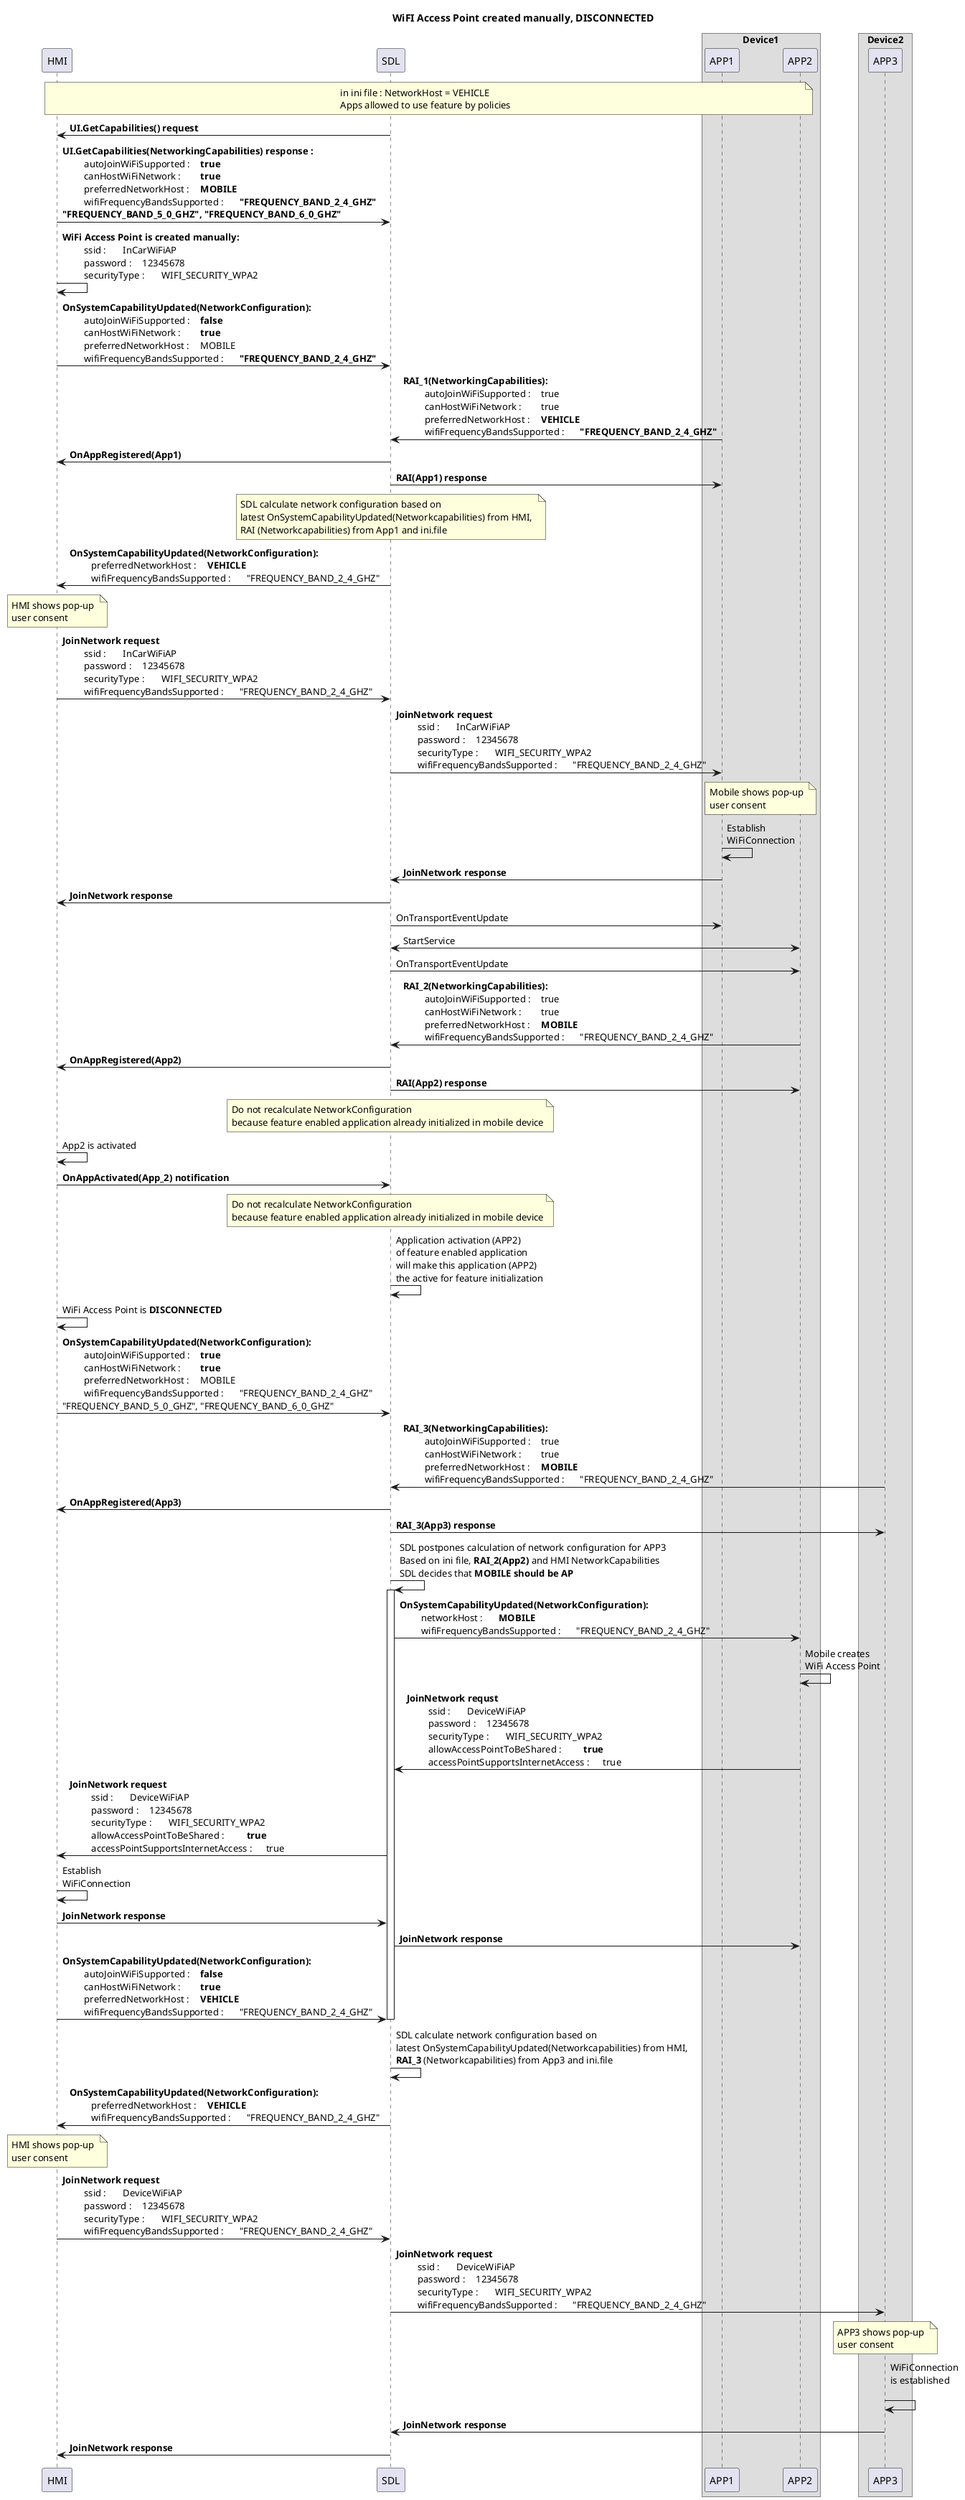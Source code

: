 @startuml
!pragma teoz true


title WiFI Access Point created manually, DISCONNECTED
participant HMI
participant SDL
box "Device1"
participant APP1
participant APP2
end box

box "Device2"
participant APP3
end box

note over HMI, APP2: in ini file : NetworkHost = VEHICLE \n\
Apps allowed to use feature by policies

SDL -> HMI : <b>UI.GetCapabilities() request
HMI -> SDL : <b>UI.GetCapabilities(NetworkingCapabilities) response : \n\
\t autoJoinWiFiSupported : \t **true** \n\
\t canHostWiFiNetwork : \t **true**  \n\
\t preferredNetworkHost : \t **MOBILE** \n\
\t wifiFrequencyBandsSupported : \t **"FREQUENCY_BAND_2_4_GHZ"** \n\
**"FREQUENCY_BAND_5_0_GHZ", "FREQUENCY_BAND_6_0_GHZ" **

HMI -> HMI : **WiFi Access Point is created manually:** \n\
\t ssid : \t InCarWiFiAP \n\
\t password : \t 12345678 \n\
\t securityType : \t WIFI_SECURITY_WPA2 

HMI -> SDL:  <b>OnSystemCapabilityUpdated(NetworkConfiguration): \n\
\t autoJoinWiFiSupported : \t **false** \n\
\t canHostWiFiNetwork : \t **true**  \n\
\t preferredNetworkHost : \t MOBILE \n\
\t wifiFrequencyBandsSupported : \t **"FREQUENCY_BAND_2_4_GHZ"** 

APP1 -> SDL : <b>RAI_1(NetworkingCapabilities): \n\
\t autoJoinWiFiSupported : \t true \n\
\t canHostWiFiNetwork : \t true \n\
\t preferredNetworkHost : \t **VEHICLE** \n\
\t wifiFrequencyBandsSupported : \t **"FREQUENCY_BAND_2_4_GHZ"** 

SDL -> HMI : <b>OnAppRegistered(App1) 
SDL -> APP1 : <b>RAI(App1) response 

note over SDL: SDL calculate network configuration based on \n\
latest OnSystemCapabilityUpdated(Networkcapabilities) from HMI, \n\
RAI (Networkcapabilities) from App1 and ini.file

SDL -> HMI:  <b>OnSystemCapabilityUpdated(NetworkConfiguration): \n\
\t preferredNetworkHost : \t **VEHICLE** \n\
\t wifiFrequencyBandsSupported : \t "FREQUENCY_BAND_2_4_GHZ" 

note over HMI: HMI shows pop-up \n\
user consent 

HMI -> SDL: <b>JoinNetwork request \n\
\t ssid : \t InCarWiFiAP \n\
\t password : \t 12345678 \n\
\t securityType : \t WIFI_SECURITY_WPA2 \n\
\t wifiFrequencyBandsSupported : \t "FREQUENCY_BAND_2_4_GHZ" 

SDL -> APP1: <b>JoinNetwork request \n\
\t ssid : \t InCarWiFiAP \n\
\t password : \t 12345678 \n\
\t securityType : \t WIFI_SECURITY_WPA2 \n\
\t wifiFrequencyBandsSupported : \t "FREQUENCY_BAND_2_4_GHZ" 

note over APP1, APP2: Mobile shows pop-up \n\
user consent 

APP1 -> APP1 : Establish  \n\
WiFiConnection

APP1 -> SDL : <b>JoinNetwork response
SDL -> HMI : <b>JoinNetwork response
SDL -> APP1 : OnTransportEventUpdate

APP2 <-> SDL : StartService
SDL -> APP2 : OnTransportEventUpdate

APP2 -> SDL : <b>RAI_2(NetworkingCapabilities): \n\
\t autoJoinWiFiSupported : \t true \n\
\t canHostWiFiNetwork : \t true \n\
\t preferredNetworkHost : \t **MOBILE** \n\
\t wifiFrequencyBandsSupported : \t "FREQUENCY_BAND_2_4_GHZ" 


SDL -> HMI : <b>OnAppRegistered(App2) 
SDL -> APP2 : <b>RAI(App2) response 

note over SDL : Do not recalculate NetworkConfiguration \n\
because feature enabled application already initialized in mobile device 

HMI -> HMI: App2 is activated

HMI -> SDL: <b>OnAppActivated(App_2) notification

note over SDL : Do not recalculate NetworkConfiguration \n\
because feature enabled application already initialized in mobile device 


SDL -> SDL : Application activation (APP2)\n\
of feature enabled application \n\
will make this application (APP2)  \n\
the active for feature initialization

HMI -> HMI : WiFi Access Point is **DISCONNECTED**


HMI -> SDL:  <b>OnSystemCapabilityUpdated(NetworkConfiguration): \n\
\t autoJoinWiFiSupported : \t **true** \n\
\t canHostWiFiNetwork : \t **true**  \n\
\t preferredNetworkHost : \t MOBILE \n\
\t wifiFrequencyBandsSupported : \t "FREQUENCY_BAND_2_4_GHZ" \n\
"FREQUENCY_BAND_5_0_GHZ", "FREQUENCY_BAND_6_0_GHZ" 


APP3 -> SDL : <b>RAI_3(NetworkingCapabilities): \n\
\t autoJoinWiFiSupported : \t true \n\
\t canHostWiFiNetwork : \t true \n\
\t preferredNetworkHost : \t **MOBILE** \n\
\t wifiFrequencyBandsSupported : \t "FREQUENCY_BAND_2_4_GHZ" 

SDL -> HMI : <b>OnAppRegistered(App3) 
SDL -> APP3 : <b>RAI_3(App3) response 

SDL -> SDL : SDL postpones calculation of network configuration for APP3 \n\
Based on ini file, **RAI_2(App2)** and HMI NetworkCapabilities\n\
SDL decides that **MOBILE should be AP** 

activate SDL

SDL -> APP2:  <b>OnSystemCapabilityUpdated(NetworkConfiguration): \n\
\t networkHost : \t **MOBILE** \n\
\t wifiFrequencyBandsSupported : \t "FREQUENCY_BAND_2_4_GHZ"

APP2 -> APP2 : Mobile creates \n\
WiFi Access Point

APP2 -> SDL: <b>JoinNetwork requst \n\
\t ssid : \t DeviceWiFiAP \n\
\t password : \t 12345678 \n\
\t securityType : \t WIFI_SECURITY_WPA2 \n\
\t allowAccessPointToBeShared : \t **true** \n\
\t accessPointSupportsInternetAccess : \t true

SDL -> HMI: <b>JoinNetwork request \n\
\t ssid : \t DeviceWiFiAP \n\
\t password : \t 12345678 \n\
\t securityType : \t WIFI_SECURITY_WPA2 \n\
\t allowAccessPointToBeShared : \t **true** \n\
\t accessPointSupportsInternetAccess : \t true

HMI -> HMI : Establish \n\
WiFiConnection

HMI -> SDL : <b>JoinNetwork response
SDL -> APP2 : <b>JoinNetwork response



HMI -> SDL:  <b>OnSystemCapabilityUpdated(NetworkConfiguration): \n\
\t autoJoinWiFiSupported : \t **false** \n\
\t canHostWiFiNetwork : \t **true**  \n\
\t preferredNetworkHost : \t **VEHICLE** \n\
\t wifiFrequencyBandsSupported : \t "FREQUENCY_BAND_2_4_GHZ" 

deactivate SDL

SDL -> SDL : SDL calculate network configuration based on \n\
latest OnSystemCapabilityUpdated(Networkcapabilities) from HMI, \n\
**RAI_3** (Networkcapabilities) from App3 and ini.file

SDL -> HMI:  <b>OnSystemCapabilityUpdated(NetworkConfiguration): \n\
\t preferredNetworkHost : \t **VEHICLE** \n\
\t wifiFrequencyBandsSupported : \t "FREQUENCY_BAND_2_4_GHZ" 

note over HMI: HMI shows pop-up \n\
user consent 

HMI -> SDL: <b>JoinNetwork request\n\
\t ssid : \t DeviceWiFiAP \n\
\t password : \t 12345678 \n\
\t securityType : \t WIFI_SECURITY_WPA2 \n\
\t wifiFrequencyBandsSupported : \t "FREQUENCY_BAND_2_4_GHZ" 

SDL -> APP3: <b>JoinNetwork request\n\
\t ssid : \t DeviceWiFiAP \n\
\t password : \t 12345678 \n\
\t securityType : \t WIFI_SECURITY_WPA2 \n\
\t wifiFrequencyBandsSupported : \t "FREQUENCY_BAND_2_4_GHZ" 

note over APP3: APP3 shows pop-up \n\
user consent 

APP3 -> APP3 : WiFiConnection \n\
is established \n\

APP3 -> SDL: <b>JoinNetwork response
SDL -> HMI: <b>JoinNetwork response

@enduml
